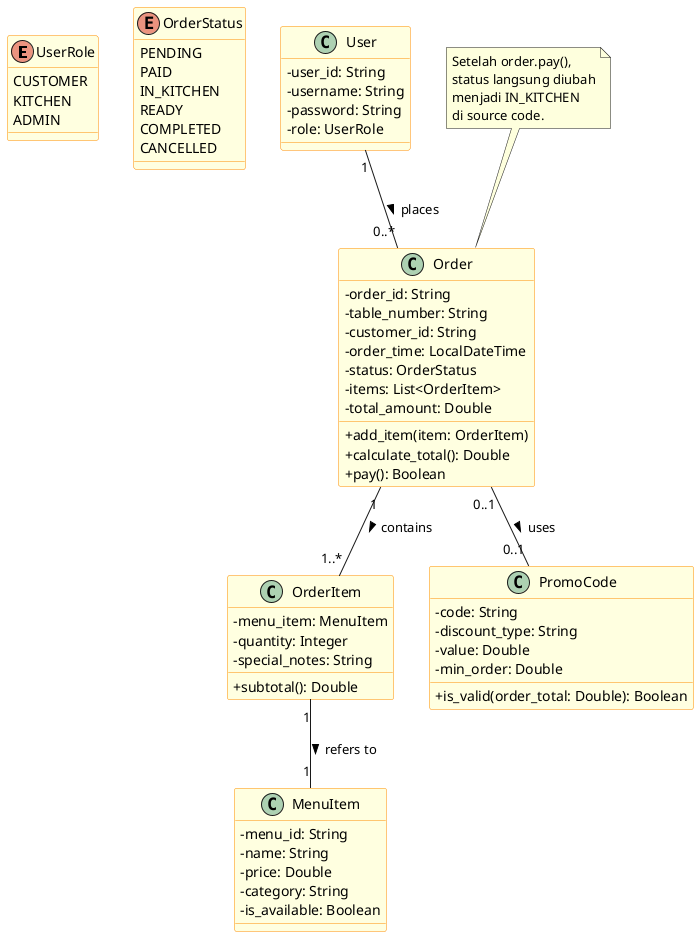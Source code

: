 @startuml
skinparam classAttributeIconSize 0
skinparam class {
  BackgroundColor LightYellow
  BorderColor DarkOrange
}

enum UserRole {
  CUSTOMER
  KITCHEN
  ADMIN
}

enum OrderStatus {
  PENDING
  PAID
  IN_KITCHEN
  READY
  COMPLETED
  CANCELLED
}

class User {
  - user_id: String
  - username: String
  - password: String
  - role: UserRole
}

class MenuItem {
  - menu_id: String
  - name: String
  - price: Double
  - category: String
  - is_available: Boolean
}

class OrderItem {
  - menu_item: MenuItem
  - quantity: Integer
  - special_notes: String
  + subtotal(): Double
}

class Order {
  - order_id: String
  - table_number: String
  - customer_id: String
  - order_time: LocalDateTime
  - status: OrderStatus
  - items: List<OrderItem>
  - total_amount: Double
  + add_item(item: OrderItem)
  + calculate_total(): Double
  + pay(): Boolean
}

class PromoCode {
  - code: String
  - discount_type: String
  - value: Double
  - min_order: Double
  + is_valid(order_total: Double): Boolean
}

' --- Relasi ---
User "1" -- "0..*" Order : places >
Order "1" -- "1..*" OrderItem : contains >
OrderItem "1" -- "1" MenuItem : refers to >
Order "0..1" -- "0..1" PromoCode : uses >

note top of Order
  Setelah order.pay(),
  status langsung diubah
  menjadi IN_KITCHEN
  di source code.
end note
@enduml
